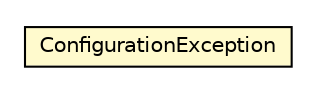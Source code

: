 #!/usr/local/bin/dot
#
# Class diagram 
# Generated by UMLGraph version R5_6_6-8-g8d7759 (http://www.umlgraph.org/)
#

digraph G {
	edge [fontname="Helvetica",fontsize=10,labelfontname="Helvetica",labelfontsize=10];
	node [fontname="Helvetica",fontsize=10,shape=plaintext];
	nodesep=0.25;
	ranksep=0.5;
	// org.dayatang.configuration.ConfigurationException
	c31172 [label=<<table title="org.dayatang.configuration.ConfigurationException" border="0" cellborder="1" cellspacing="0" cellpadding="2" port="p" bgcolor="lemonChiffon" href="./ConfigurationException.html">
		<tr><td><table border="0" cellspacing="0" cellpadding="1">
<tr><td align="center" balign="center"> ConfigurationException </td></tr>
		</table></td></tr>
		</table>>, URL="./ConfigurationException.html", fontname="Helvetica", fontcolor="black", fontsize=10.0];
}

